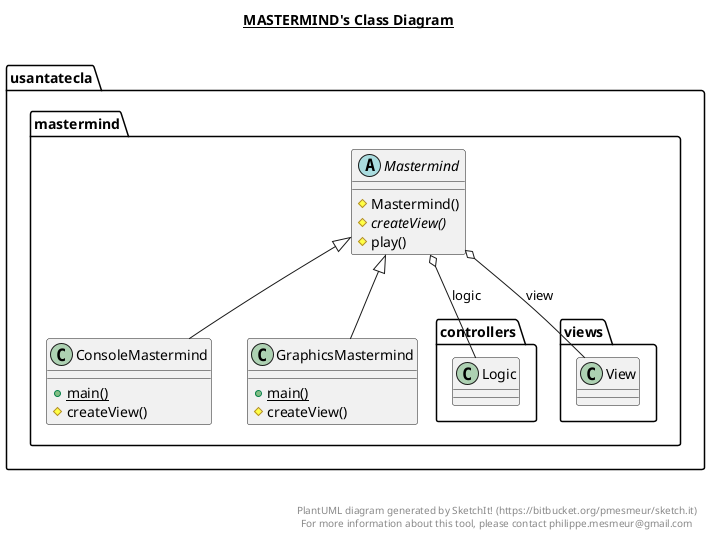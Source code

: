 @startuml

title __MASTERMIND's Class Diagram__\n

  namespace usantatecla.mastermind {
    class usantatecla.mastermind.ConsoleMastermind {
        {static} + main()
        # createView()
    }
  }
  

  namespace usantatecla.mastermind {
    class usantatecla.mastermind.GraphicsMastermind {
        {static} + main()
        # createView()
    }
  }
  

  namespace usantatecla.mastermind {
    abstract class usantatecla.mastermind.Mastermind {
        # Mastermind()
        {abstract} # createView()
        # play()
    }
  }
  

  usantatecla.mastermind.ConsoleMastermind -up-|> usantatecla.mastermind.Mastermind
  usantatecla.mastermind.GraphicsMastermind -up-|> usantatecla.mastermind.Mastermind
  usantatecla.mastermind.Mastermind o-- usantatecla.mastermind.controllers.Logic : logic
  usantatecla.mastermind.Mastermind o-- usantatecla.mastermind.views.View : view


right footer


PlantUML diagram generated by SketchIt! (https://bitbucket.org/pmesmeur/sketch.it)
For more information about this tool, please contact philippe.mesmeur@gmail.com
endfooter

@enduml
